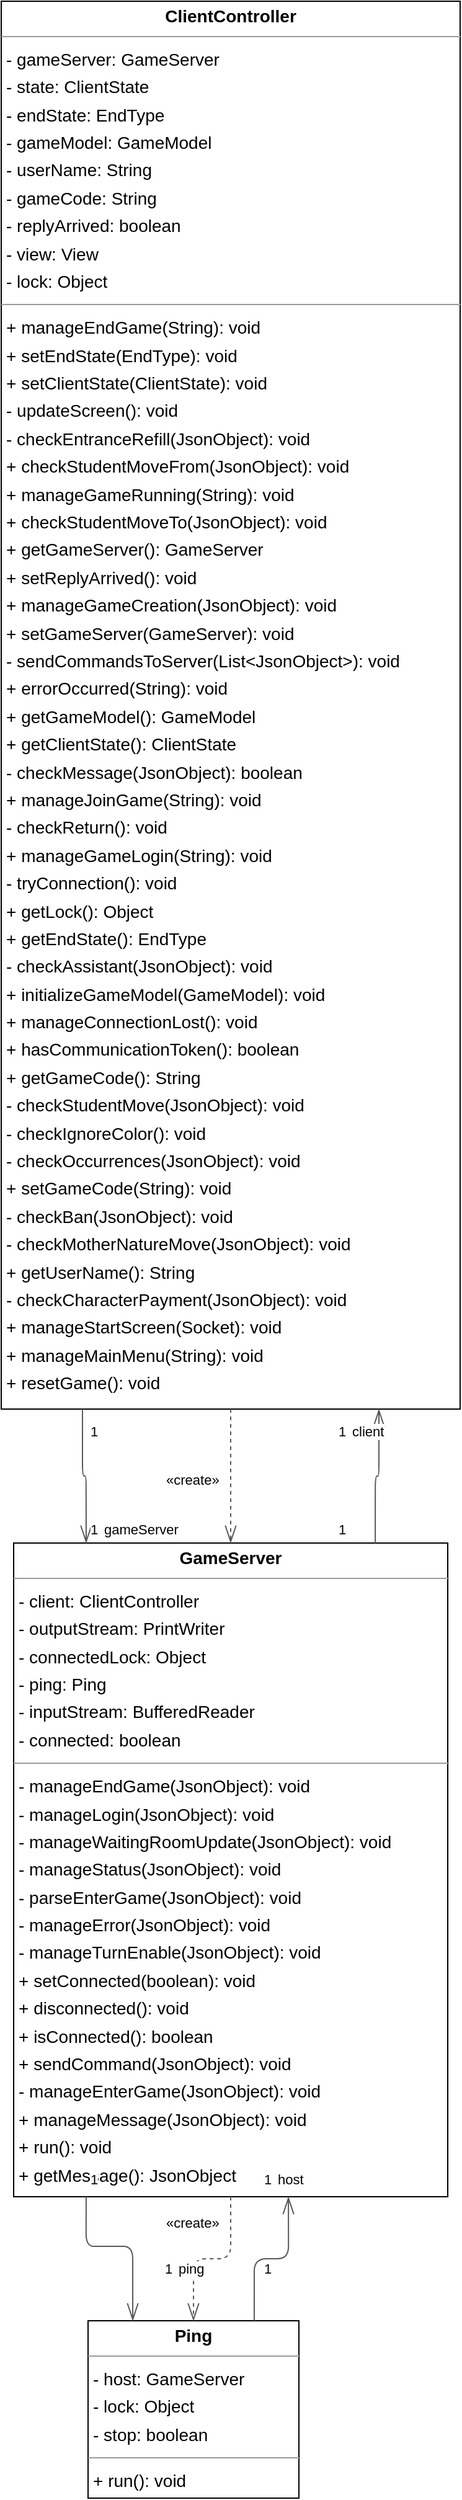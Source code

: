 <mxfile version="18.0.4" type="device"><diagram id="Cp7RA1ibExxAnvKVd4Ve" name="Page-1"><mxGraphModel dx="2130" dy="1352" grid="1" gridSize="10" guides="1" tooltips="1" connect="1" arrows="1" fold="1" page="0" pageScale="1" pageWidth="1920" pageHeight="1200" background="none" math="0" shadow="0"><root><mxCell id="0"/><mxCell id="1" parent="0"/><mxCell id="node1" value="&lt;p style=&quot;margin:0px;margin-top:4px;text-align:center;&quot;&gt;&lt;b&gt;ClientController&lt;/b&gt;&lt;/p&gt;&lt;hr size=&quot;1&quot;/&gt;&lt;p style=&quot;margin:0 0 0 4px;line-height:1.6;&quot;&gt;- gameServer: GameServer&lt;br/&gt;- state: ClientState&lt;br/&gt;- endState: EndType&lt;br/&gt;- gameModel: GameModel&lt;br/&gt;- userName: String&lt;br/&gt;- gameCode: String&lt;br/&gt;- replyArrived: boolean&lt;br/&gt;- view: View&lt;br/&gt;- lock: Object&lt;/p&gt;&lt;hr size=&quot;1&quot;/&gt;&lt;p style=&quot;margin:0 0 0 4px;line-height:1.6;&quot;&gt;+ manageEndGame(String): void&lt;br/&gt;+ setEndState(EndType): void&lt;br/&gt;+ setClientState(ClientState): void&lt;br/&gt;- updateScreen(): void&lt;br/&gt;- checkEntranceRefill(JsonObject): void&lt;br/&gt;+ checkStudentMoveFrom(JsonObject): void&lt;br/&gt;+ manageGameRunning(String): void&lt;br/&gt;+ checkStudentMoveTo(JsonObject): void&lt;br/&gt;+ getGameServer(): GameServer&lt;br/&gt;+ setReplyArrived(): void&lt;br/&gt;+ manageGameCreation(JsonObject): void&lt;br/&gt;+ setGameServer(GameServer): void&lt;br/&gt;- sendCommandsToServer(List&amp;lt;JsonObject&amp;gt;): void&lt;br/&gt;+ errorOccurred(String): void&lt;br/&gt;+ getGameModel(): GameModel&lt;br/&gt;+ getClientState(): ClientState&lt;br/&gt;- checkMessage(JsonObject): boolean&lt;br/&gt;+ manageJoinGame(String): void&lt;br/&gt;- checkReturn(): void&lt;br/&gt;+ manageGameLogin(String): void&lt;br/&gt;- tryConnection(): void&lt;br/&gt;+ getLock(): Object&lt;br/&gt;+ getEndState(): EndType&lt;br/&gt;- checkAssistant(JsonObject): void&lt;br/&gt;+ initializeGameModel(GameModel): void&lt;br/&gt;+ manageConnectionLost(): void&lt;br/&gt;+ hasCommunicationToken(): boolean&lt;br/&gt;+ getGameCode(): String&lt;br/&gt;- checkStudentMove(JsonObject): void&lt;br/&gt;- checkIgnoreColor(): void&lt;br/&gt;- checkOccurrences(JsonObject): void&lt;br/&gt;+ setGameCode(String): void&lt;br/&gt;- checkBan(JsonObject): void&lt;br/&gt;- checkMotherNatureMove(JsonObject): void&lt;br/&gt;+ getUserName(): String&lt;br/&gt;- checkCharacterPayment(JsonObject): void&lt;br/&gt;+ manageStartScreen(Socket): void&lt;br/&gt;+ manageMainMenu(String): void&lt;br/&gt;+ resetGame(): void&lt;/p&gt;" style="verticalAlign=top;align=left;overflow=fill;fontSize=14;fontFamily=Helvetica;html=1;rounded=0;shadow=0;comic=0;labelBackgroundColor=none;strokeWidth=1;" parent="1" vertex="1"><mxGeometry x="-100" y="-60" width="370" height="1135" as="geometry"/></mxCell><mxCell id="node2" value="&lt;p style=&quot;margin:0px;margin-top:4px;text-align:center;&quot;&gt;&lt;b&gt;GameServer&lt;/b&gt;&lt;/p&gt;&lt;hr size=&quot;1&quot;/&gt;&lt;p style=&quot;margin:0 0 0 4px;line-height:1.6;&quot;&gt;- client: ClientController&lt;br/&gt;- outputStream: PrintWriter&lt;br/&gt;- connectedLock: Object&lt;br/&gt;- ping: Ping&lt;br/&gt;- inputStream: BufferedReader&lt;br/&gt;- connected: boolean&lt;/p&gt;&lt;hr size=&quot;1&quot;/&gt;&lt;p style=&quot;margin:0 0 0 4px;line-height:1.6;&quot;&gt;- manageEndGame(JsonObject): void&lt;br/&gt;- manageLogin(JsonObject): void&lt;br/&gt;- manageWaitingRoomUpdate(JsonObject): void&lt;br/&gt;- manageStatus(JsonObject): void&lt;br/&gt;- parseEnterGame(JsonObject): void&lt;br/&gt;- manageError(JsonObject): void&lt;br/&gt;- manageTurnEnable(JsonObject): void&lt;br/&gt;+ setConnected(boolean): void&lt;br/&gt;+ disconnected(): void&lt;br/&gt;+ isConnected(): boolean&lt;br/&gt;+ sendCommand(JsonObject): void&lt;br/&gt;- manageEnterGame(JsonObject): void&lt;br/&gt;+ manageMessage(JsonObject): void&lt;br/&gt;+ run(): void&lt;br/&gt;+ getMessage(): JsonObject&lt;/p&gt;" style="verticalAlign=top;align=left;overflow=fill;fontSize=14;fontFamily=Helvetica;html=1;rounded=0;shadow=0;comic=0;labelBackgroundColor=none;strokeWidth=1;" parent="1" vertex="1"><mxGeometry x="-90" y="1183" width="350" height="527" as="geometry"/></mxCell><mxCell id="node0" value="&lt;p style=&quot;margin:0px;margin-top:4px;text-align:center;&quot;&gt;&lt;b&gt;Ping&lt;/b&gt;&lt;/p&gt;&lt;hr size=&quot;1&quot;/&gt;&lt;p style=&quot;margin:0 0 0 4px;line-height:1.6;&quot;&gt;- host: GameServer&lt;br/&gt;- lock: Object&lt;br/&gt;- stop: boolean&lt;/p&gt;&lt;hr size=&quot;1&quot;/&gt;&lt;p style=&quot;margin:0 0 0 4px;line-height:1.6;&quot;&gt;+ run(): void&lt;br/&gt;+ stopPing(): void&lt;/p&gt;" style="verticalAlign=top;align=left;overflow=fill;fontSize=14;fontFamily=Helvetica;html=1;rounded=0;shadow=0;comic=0;labelBackgroundColor=none;strokeWidth=1;" parent="1" vertex="1"><mxGeometry x="-30" y="1810" width="170" height="143" as="geometry"/></mxCell><mxCell id="edge2" value="" style="html=1;rounded=1;edgeStyle=orthogonalEdgeStyle;dashed=1;startArrow=none;endArrow=openThin;endSize=12;strokeColor=#595959;exitX=0.500;exitY=1.000;exitDx=0;exitDy=0;entryX=0.500;entryY=0.000;entryDx=0;entryDy=0;" parent="1" source="node1" target="node2" edge="1"><mxGeometry width="50" height="50" relative="1" as="geometry"><Array as="points"/></mxGeometry></mxCell><mxCell id="label14" value="«create»" style="edgeLabel;resizable=0;html=1;align=left;verticalAlign=top;strokeColor=default;" parent="edge2" vertex="1" connectable="0"><mxGeometry x="31" y="1119" as="geometry"/></mxCell><mxCell id="edge5" value="" style="html=1;rounded=1;edgeStyle=orthogonalEdgeStyle;dashed=0;startArrow=diamondThinstartSize=12;endArrow=openThin;endSize=12;strokeColor=#595959;exitX=0.177;exitY=1.000;exitDx=0;exitDy=0;entryX=0.167;entryY=0.000;entryDx=0;entryDy=0;" parent="1" source="node1" target="node2" edge="1"><mxGeometry width="50" height="50" relative="1" as="geometry"><Array as="points"/></mxGeometry></mxCell><mxCell id="label30" value="1" style="edgeLabel;resizable=0;html=1;align=left;verticalAlign=top;strokeColor=default;" parent="edge5" vertex="1" connectable="0"><mxGeometry x="-30" y="1080" as="geometry"/></mxCell><mxCell id="label34" value="1" style="edgeLabel;resizable=0;html=1;align=left;verticalAlign=top;strokeColor=default;" parent="edge5" vertex="1" connectable="0"><mxGeometry x="-30" y="1159" as="geometry"/></mxCell><mxCell id="label35" value="gameServer" style="edgeLabel;resizable=0;html=1;align=left;verticalAlign=top;strokeColor=default;" parent="edge5" vertex="1" connectable="0"><mxGeometry x="-19" y="1159" as="geometry"/></mxCell><mxCell id="edge3" value="" style="html=1;rounded=1;edgeStyle=orthogonalEdgeStyle;dashed=0;startArrow=diamondThinstartSize=12;endArrow=openThin;endSize=12;strokeColor=#595959;exitX=0.833;exitY=0.000;exitDx=0;exitDy=0;entryX=0.823;entryY=1.000;entryDx=0;entryDy=0;" parent="1" source="node2" target="node1" edge="1"><mxGeometry width="50" height="50" relative="1" as="geometry"><Array as="points"/></mxGeometry></mxCell><mxCell id="label18" value="1" style="edgeLabel;resizable=0;html=1;align=left;verticalAlign=top;strokeColor=default;" parent="edge3" vertex="1" connectable="0"><mxGeometry x="170" y="1159" as="geometry"/></mxCell><mxCell id="label22" value="1" style="edgeLabel;resizable=0;html=1;align=left;verticalAlign=top;strokeColor=default;" parent="edge3" vertex="1" connectable="0"><mxGeometry x="170" y="1080" as="geometry"/></mxCell><mxCell id="label23" value="client" style="edgeLabel;resizable=0;html=1;align=left;verticalAlign=top;strokeColor=default;" parent="edge3" vertex="1" connectable="0"><mxGeometry x="181" y="1080" as="geometry"/></mxCell><mxCell id="edge0" value="" style="html=1;rounded=1;edgeStyle=orthogonalEdgeStyle;dashed=1;startArrow=none;endArrow=openThin;endSize=12;strokeColor=#595959;exitX=0.500;exitY=1.000;exitDx=0;exitDy=0;entryX=0.500;entryY=0.000;entryDx=0;entryDy=0;" parent="1" source="node2" target="node0" edge="1"><mxGeometry width="50" height="50" relative="1" as="geometry"><Array as="points"/></mxGeometry></mxCell><mxCell id="label2" value="«create»" style="edgeLabel;resizable=0;html=1;align=left;verticalAlign=top;strokeColor=default;" parent="edge0" vertex="1" connectable="0"><mxGeometry x="31" y="1718" as="geometry"/></mxCell><mxCell id="edge1" value="" style="html=1;rounded=1;edgeStyle=orthogonalEdgeStyle;dashed=0;startArrow=diamondThinstartSize=12;endArrow=openThin;endSize=12;strokeColor=#595959;exitX=0.167;exitY=1.000;exitDx=0;exitDy=0;entryX=0.212;entryY=0.000;entryDx=0;entryDy=0;" parent="1" source="node2" target="node0" edge="1"><mxGeometry width="50" height="50" relative="1" as="geometry"><Array as="points"><mxPoint x="-19" y="1750"/><mxPoint x="41" y="1750"/></Array></mxGeometry></mxCell><mxCell id="label6" value="1" style="edgeLabel;resizable=0;html=1;align=left;verticalAlign=top;strokeColor=default;" parent="edge1" vertex="1" connectable="0"><mxGeometry x="-30" y="1683" as="geometry"/></mxCell><mxCell id="label10" value="1" style="edgeLabel;resizable=0;html=1;align=left;verticalAlign=top;strokeColor=default;" parent="edge1" vertex="1" connectable="0"><mxGeometry x="30" y="1755" as="geometry"/></mxCell><mxCell id="label11" value="ping" style="edgeLabel;resizable=0;html=1;align=left;verticalAlign=top;strokeColor=default;" parent="edge1" vertex="1" connectable="0"><mxGeometry x="41" y="1755" as="geometry"/></mxCell><mxCell id="edge4" value="" style="html=1;rounded=1;edgeStyle=orthogonalEdgeStyle;dashed=0;startArrow=diamondThinstartSize=12;endArrow=openThin;endSize=12;strokeColor=#595959;exitX=0.788;exitY=0.000;exitDx=0;exitDy=0;entryX=0.633;entryY=1.000;entryDx=0;entryDy=0;" parent="1" source="node0" target="node2" edge="1"><mxGeometry width="50" height="50" relative="1" as="geometry"><Array as="points"/></mxGeometry></mxCell><mxCell id="label24" value="1" style="edgeLabel;resizable=0;html=1;align=left;verticalAlign=top;strokeColor=default;" parent="edge4" vertex="1" connectable="0"><mxGeometry x="110" y="1755" as="geometry"/></mxCell><mxCell id="label28" value="1" style="edgeLabel;resizable=0;html=1;align=left;verticalAlign=top;strokeColor=default;" parent="edge4" vertex="1" connectable="0"><mxGeometry x="110" y="1683" as="geometry"/></mxCell><mxCell id="label29" value="host" style="edgeLabel;resizable=0;html=1;align=left;verticalAlign=top;strokeColor=default;" parent="edge4" vertex="1" connectable="0"><mxGeometry x="121" y="1683" as="geometry"/></mxCell></root></mxGraphModel></diagram></mxfile>